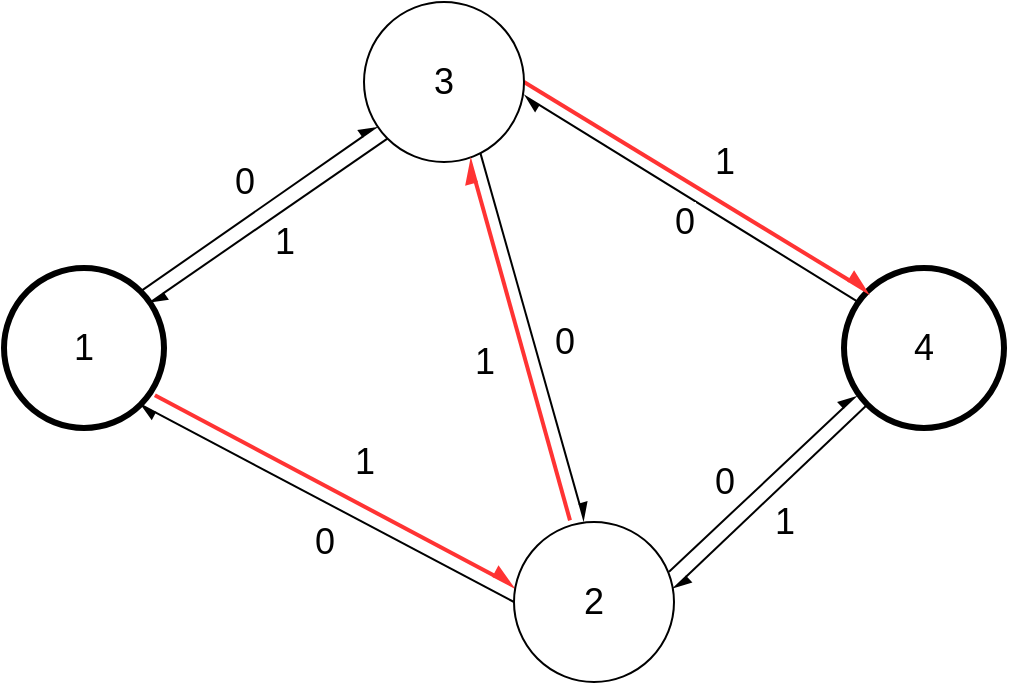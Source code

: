 <mxfile>
    <diagram id="xpecqGnWRZujgkgLN5ou" name="第 1 页">
        <mxGraphModel dx="680" dy="395" grid="1" gridSize="10" guides="1" tooltips="1" connect="1" arrows="1" fold="1" page="1" pageScale="1" pageWidth="1169" pageHeight="827" background="#ffffff" math="0" shadow="0">
            <root>
                <mxCell id="0"/>
                <mxCell id="1" parent="0"/>
                <mxCell id="30" value="1" style="edgeStyle=none;rounded=0;orthogonalLoop=1;jettySize=auto;html=1;exitX=0.943;exitY=0.795;exitDx=0;exitDy=0;fontSize=18;entryX=-0.006;entryY=0.398;entryDx=0;entryDy=0;exitPerimeter=0;entryPerimeter=0;endArrow=async;endFill=1;strokeWidth=2;strokeColor=#FF3333;" edge="1" parent="1" source="32" target="38">
                    <mxGeometry x="0.065" y="20" relative="1" as="geometry">
                        <mxPoint x="558" y="500" as="targetPoint"/>
                        <mxPoint as="offset"/>
                    </mxGeometry>
                </mxCell>
                <mxCell id="31" value="0" style="edgeStyle=none;rounded=0;orthogonalLoop=1;jettySize=auto;html=1;exitX=1;exitY=0;exitDx=0;exitDy=0;entryX=0.077;entryY=0.782;entryDx=0;entryDy=0;entryPerimeter=0;fontSize=18;endArrow=async;endFill=1;" edge="1" parent="1" source="32" target="36">
                    <mxGeometry x="0.026" y="15" relative="1" as="geometry">
                        <mxPoint as="offset"/>
                    </mxGeometry>
                </mxCell>
                <mxCell id="32" value="1" style="ellipse;whiteSpace=wrap;html=1;fontSize=18;strokeWidth=3;" vertex="1" parent="1">
                    <mxGeometry x="300" y="343" width="80" height="80" as="geometry"/>
                </mxCell>
                <mxCell id="45" value="1" style="edgeStyle=none;rounded=0;orthogonalLoop=1;jettySize=auto;html=1;exitX=0;exitY=1;exitDx=0;exitDy=0;entryX=1;entryY=0.413;entryDx=0;entryDy=0;labelBackgroundColor=#ffffff;fontSize=18;endArrow=async;endFill=1;entryPerimeter=0;" edge="1" parent="1" source="33" target="38">
                    <mxGeometry x="0.06" y="14" relative="1" as="geometry">
                        <mxPoint as="offset"/>
                    </mxGeometry>
                </mxCell>
                <mxCell id="46" value="0" style="edgeStyle=none;rounded=0;orthogonalLoop=1;jettySize=auto;html=1;exitX=0.095;exitY=0.216;exitDx=0;exitDy=0;entryX=1.006;entryY=0.588;entryDx=0;entryDy=0;entryPerimeter=0;labelBackgroundColor=#ffffff;fontSize=18;endArrow=async;endFill=1;exitPerimeter=0;" edge="1" parent="1" source="33" target="36">
                    <mxGeometry x="-0.026" y="12" relative="1" as="geometry">
                        <mxPoint as="offset"/>
                    </mxGeometry>
                </mxCell>
                <mxCell id="33" value="4" style="ellipse;whiteSpace=wrap;html=1;fontSize=18;strokeWidth=3;" vertex="1" parent="1">
                    <mxGeometry x="720" y="343" width="80" height="80" as="geometry"/>
                </mxCell>
                <mxCell id="34" value="1" style="edgeStyle=none;rounded=0;orthogonalLoop=1;jettySize=auto;html=1;exitX=1;exitY=0.5;exitDx=0;exitDy=0;entryX=0;entryY=0;entryDx=0;entryDy=0;fontSize=18;endArrow=async;endFill=1;strokeWidth=2;strokeColor=#FF3333;" edge="1" parent="1" source="36" target="33">
                    <mxGeometry x="0.056" y="18" relative="1" as="geometry">
                        <mxPoint as="offset"/>
                    </mxGeometry>
                </mxCell>
                <mxCell id="35" value="0" style="edgeStyle=none;rounded=0;orthogonalLoop=1;jettySize=auto;html=1;fontSize=18;exitX=0.724;exitY=0.932;exitDx=0;exitDy=0;exitPerimeter=0;endArrow=async;endFill=1;" edge="1" parent="1" source="36">
                    <mxGeometry x="0.078" y="15" relative="1" as="geometry">
                        <mxPoint x="532" y="290.0" as="sourcePoint"/>
                        <mxPoint x="590" y="469" as="targetPoint"/>
                        <mxPoint as="offset"/>
                    </mxGeometry>
                </mxCell>
                <mxCell id="39" value="1" style="edgeStyle=none;rounded=0;orthogonalLoop=1;jettySize=auto;html=1;exitX=0;exitY=1;exitDx=0;exitDy=0;fontSize=18;endArrow=async;endFill=1;" edge="1" parent="1" source="36" target="32">
                    <mxGeometry x="-0.003" y="13" relative="1" as="geometry">
                        <mxPoint as="offset"/>
                    </mxGeometry>
                </mxCell>
                <mxCell id="36" value="3" style="ellipse;whiteSpace=wrap;html=1;fontSize=18;strokeWidth=1;" vertex="1" parent="1">
                    <mxGeometry x="480" y="210" width="80" height="80" as="geometry"/>
                </mxCell>
                <mxCell id="37" value="0" style="edgeStyle=none;rounded=0;orthogonalLoop=1;jettySize=auto;html=1;exitX=0.969;exitY=0.311;exitDx=0;exitDy=0;fontSize=18;endArrow=async;endFill=1;exitPerimeter=0;entryX=0.072;entryY=0.803;entryDx=0;entryDy=0;entryPerimeter=0;labelBackgroundColor=#ffffff;" edge="1" parent="1" source="38" target="33">
                    <mxGeometry x="-0.207" y="14" relative="1" as="geometry">
                        <mxPoint as="offset"/>
                    </mxGeometry>
                </mxCell>
                <mxCell id="41" value="0" style="edgeStyle=none;rounded=0;orthogonalLoop=1;jettySize=auto;html=1;exitX=0;exitY=0.5;exitDx=0;exitDy=0;entryX=1;entryY=1;entryDx=0;entryDy=0;fontSize=18;endArrow=async;endFill=1;" edge="1" parent="1" source="38" target="32">
                    <mxGeometry x="-0.072" y="18" relative="1" as="geometry">
                        <mxPoint as="offset"/>
                    </mxGeometry>
                </mxCell>
                <mxCell id="43" value="1" style="edgeStyle=none;rounded=0;orthogonalLoop=1;jettySize=auto;html=1;exitX=0.35;exitY=-0.01;exitDx=0;exitDy=0;entryX=0.662;entryY=0.995;entryDx=0;entryDy=0;entryPerimeter=0;fontSize=18;endArrow=async;endFill=1;exitPerimeter=0;strokeWidth=2;strokeColor=#FF3333;" edge="1" parent="1" source="38" target="36">
                    <mxGeometry x="-0.058" y="20" relative="1" as="geometry">
                        <mxPoint as="offset"/>
                    </mxGeometry>
                </mxCell>
                <mxCell id="38" value="2" style="ellipse;whiteSpace=wrap;html=1;fontSize=18;strokeWidth=1;" vertex="1" parent="1">
                    <mxGeometry x="555" y="470" width="80" height="80" as="geometry"/>
                </mxCell>
            </root>
        </mxGraphModel>
    </diagram>
</mxfile>
